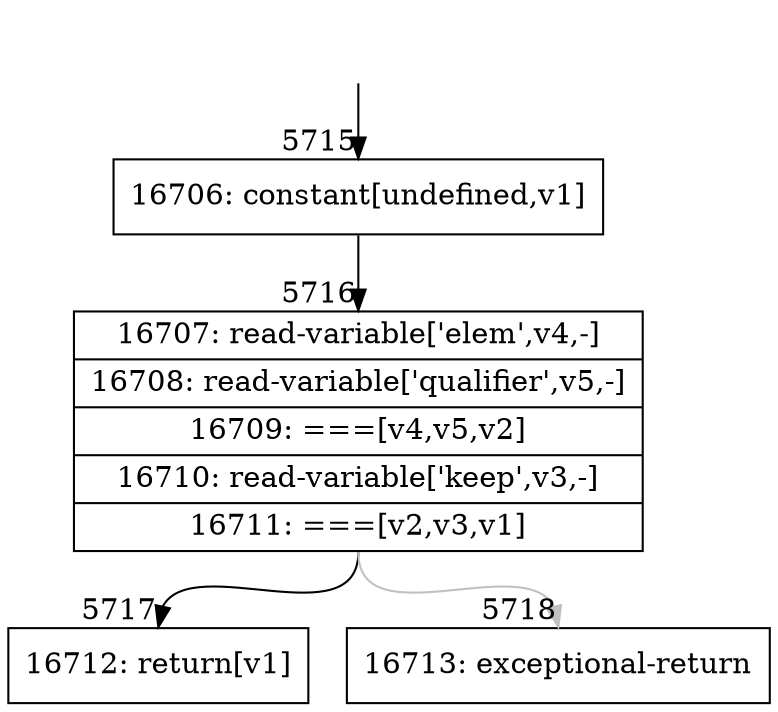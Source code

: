 digraph {
rankdir="TD"
BB_entry370[shape=none,label=""];
BB_entry370 -> BB5715 [tailport=s, headport=n, headlabel="    5715"]
BB5715 [shape=record label="{16706: constant[undefined,v1]}" ] 
BB5715 -> BB5716 [tailport=s, headport=n, headlabel="      5716"]
BB5716 [shape=record label="{16707: read-variable['elem',v4,-]|16708: read-variable['qualifier',v5,-]|16709: ===[v4,v5,v2]|16710: read-variable['keep',v3,-]|16711: ===[v2,v3,v1]}" ] 
BB5716 -> BB5717 [tailport=s, headport=n, headlabel="      5717"]
BB5716 -> BB5718 [tailport=s, headport=n, color=gray, headlabel="      5718"]
BB5717 [shape=record label="{16712: return[v1]}" ] 
BB5718 [shape=record label="{16713: exceptional-return}" ] 
}
